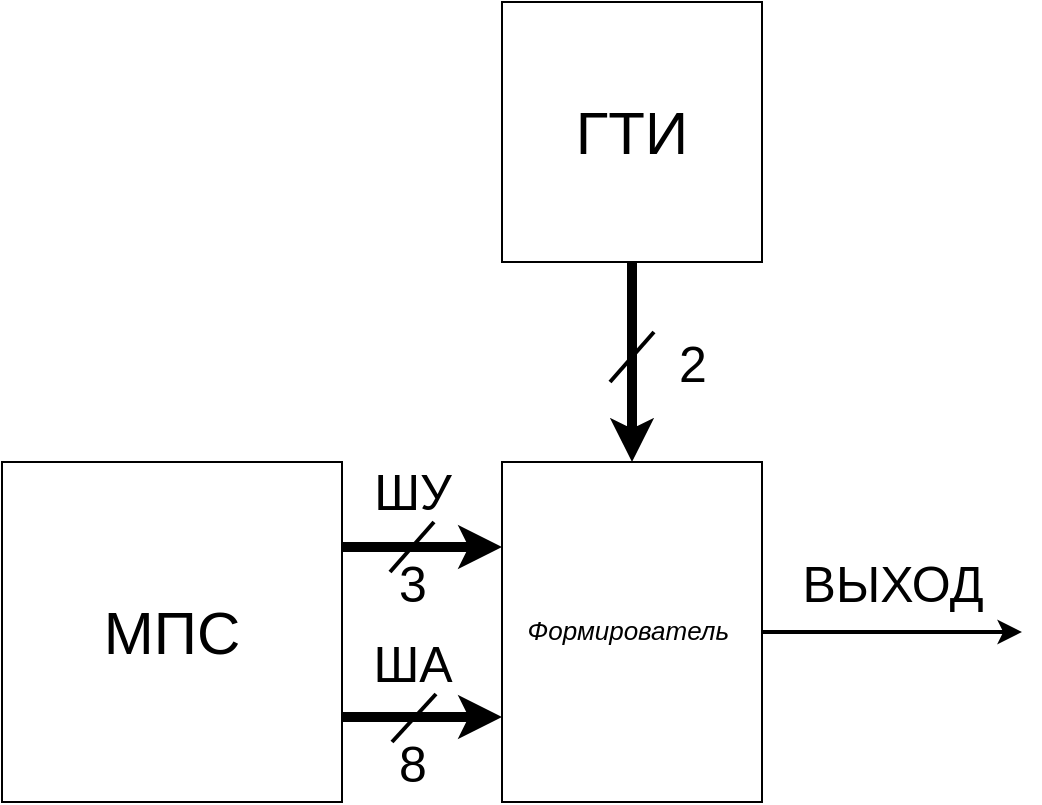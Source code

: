 <mxfile version="13.9.9" type="device"><diagram id="ms77cqE_hwGxWm-ioloH" name="Страница 1"><mxGraphModel dx="2534" dy="987" grid="1" gridSize="10" guides="1" tooltips="1" connect="1" arrows="1" fold="1" page="1" pageScale="1" pageWidth="827" pageHeight="1169" math="0" shadow="0"><root><mxCell id="0"/><mxCell id="1" parent="0"/><mxCell id="rPTumeCkPG53yc6Q_Wn2-6" style="edgeStyle=orthogonalEdgeStyle;rounded=0;orthogonalLoop=1;jettySize=auto;html=1;exitX=1;exitY=0.25;exitDx=0;exitDy=0;entryX=0;entryY=0.25;entryDx=0;entryDy=0;strokeWidth=5;" edge="1" parent="1" source="rPTumeCkPG53yc6Q_Wn2-2" target="rPTumeCkPG53yc6Q_Wn2-4"><mxGeometry relative="1" as="geometry"/></mxCell><mxCell id="rPTumeCkPG53yc6Q_Wn2-7" style="edgeStyle=orthogonalEdgeStyle;rounded=0;orthogonalLoop=1;jettySize=auto;html=1;exitX=1;exitY=0.75;exitDx=0;exitDy=0;entryX=0;entryY=0.75;entryDx=0;entryDy=0;strokeWidth=5;" edge="1" parent="1" source="rPTumeCkPG53yc6Q_Wn2-2" target="rPTumeCkPG53yc6Q_Wn2-4"><mxGeometry relative="1" as="geometry"/></mxCell><mxCell id="rPTumeCkPG53yc6Q_Wn2-2" value="&lt;font style=&quot;font-size: 30px&quot;&gt;МПС&lt;/font&gt;" style="rounded=0;whiteSpace=wrap;html=1;" vertex="1" parent="1"><mxGeometry x="-668" y="330" width="170" height="170" as="geometry"/></mxCell><mxCell id="rPTumeCkPG53yc6Q_Wn2-5" style="edgeStyle=orthogonalEdgeStyle;rounded=0;orthogonalLoop=1;jettySize=auto;html=1;entryX=0.5;entryY=0;entryDx=0;entryDy=0;strokeWidth=5;" edge="1" parent="1" source="rPTumeCkPG53yc6Q_Wn2-3" target="rPTumeCkPG53yc6Q_Wn2-4"><mxGeometry relative="1" as="geometry"/></mxCell><mxCell id="rPTumeCkPG53yc6Q_Wn2-3" value="&lt;font style=&quot;font-size: 30px&quot;&gt;ГТИ&lt;/font&gt;" style="rounded=0;whiteSpace=wrap;html=1;" vertex="1" parent="1"><mxGeometry x="-418" y="100" width="130" height="130" as="geometry"/></mxCell><mxCell id="rPTumeCkPG53yc6Q_Wn2-16" style="edgeStyle=orthogonalEdgeStyle;rounded=0;orthogonalLoop=1;jettySize=auto;html=1;strokeWidth=2;" edge="1" parent="1" source="rPTumeCkPG53yc6Q_Wn2-4"><mxGeometry relative="1" as="geometry"><mxPoint x="-158" y="415" as="targetPoint"/></mxGeometry></mxCell><mxCell id="rPTumeCkPG53yc6Q_Wn2-4" value="&lt;span style=&quot;line-height: 110%&quot;&gt;&lt;i&gt;&lt;font size=&quot;1&quot;&gt;&lt;span style=&quot;font-size: 13px&quot;&gt;Формирователь&amp;nbsp;&lt;/span&gt;&lt;/font&gt;&lt;/i&gt;&lt;/span&gt;" style="rounded=0;whiteSpace=wrap;html=1;" vertex="1" parent="1"><mxGeometry x="-418" y="330" width="130" height="170" as="geometry"/></mxCell><mxCell id="rPTumeCkPG53yc6Q_Wn2-8" value="&lt;font style=&quot;font-size: 25px&quot;&gt;ШУ&lt;/font&gt;" style="text;html=1;align=center;verticalAlign=middle;resizable=0;points=[];autosize=1;" vertex="1" parent="1"><mxGeometry x="-488" y="333.5" width="50" height="20" as="geometry"/></mxCell><mxCell id="rPTumeCkPG53yc6Q_Wn2-9" value="&lt;font style=&quot;font-size: 25px&quot;&gt;ША&lt;/font&gt;" style="text;html=1;align=center;verticalAlign=middle;resizable=0;points=[];autosize=1;" vertex="1" parent="1"><mxGeometry x="-488" y="420" width="50" height="20" as="geometry"/></mxCell><mxCell id="rPTumeCkPG53yc6Q_Wn2-10" value="&lt;font style=&quot;font-size: 25px&quot;&gt;3&lt;/font&gt;" style="text;html=1;align=center;verticalAlign=middle;resizable=0;points=[];autosize=1;" vertex="1" parent="1"><mxGeometry x="-478" y="380" width="30" height="20" as="geometry"/></mxCell><mxCell id="rPTumeCkPG53yc6Q_Wn2-11" value="&lt;font style=&quot;font-size: 25px&quot;&gt;8&lt;/font&gt;" style="text;html=1;align=center;verticalAlign=middle;resizable=0;points=[];autosize=1;" vertex="1" parent="1"><mxGeometry x="-478" y="470" width="30" height="20" as="geometry"/></mxCell><mxCell id="rPTumeCkPG53yc6Q_Wn2-12" value="&lt;font style=&quot;font-size: 25px&quot;&gt;2&lt;/font&gt;" style="text;html=1;align=center;verticalAlign=middle;resizable=0;points=[];autosize=1;" vertex="1" parent="1"><mxGeometry x="-338" y="270" width="30" height="20" as="geometry"/></mxCell><mxCell id="rPTumeCkPG53yc6Q_Wn2-13" value="" style="endArrow=none;html=1;strokeWidth=2;" edge="1" parent="1"><mxGeometry width="50" height="50" relative="1" as="geometry"><mxPoint x="-473" y="470" as="sourcePoint"/><mxPoint x="-451" y="446" as="targetPoint"/></mxGeometry></mxCell><mxCell id="rPTumeCkPG53yc6Q_Wn2-14" value="" style="endArrow=none;html=1;strokeWidth=2;" edge="1" parent="1"><mxGeometry width="50" height="50" relative="1" as="geometry"><mxPoint x="-474" y="385" as="sourcePoint"/><mxPoint x="-452" y="360" as="targetPoint"/></mxGeometry></mxCell><mxCell id="rPTumeCkPG53yc6Q_Wn2-15" value="" style="endArrow=none;html=1;strokeWidth=2;" edge="1" parent="1"><mxGeometry width="50" height="50" relative="1" as="geometry"><mxPoint x="-364" y="290" as="sourcePoint"/><mxPoint x="-342" y="265" as="targetPoint"/></mxGeometry></mxCell><mxCell id="rPTumeCkPG53yc6Q_Wn2-17" value="&lt;font style=&quot;font-size: 25px&quot;&gt;ВЫХОД&lt;/font&gt;" style="text;html=1;align=center;verticalAlign=middle;resizable=0;points=[];autosize=1;" vertex="1" parent="1"><mxGeometry x="-278" y="380" width="110" height="20" as="geometry"/></mxCell></root></mxGraphModel></diagram></mxfile>